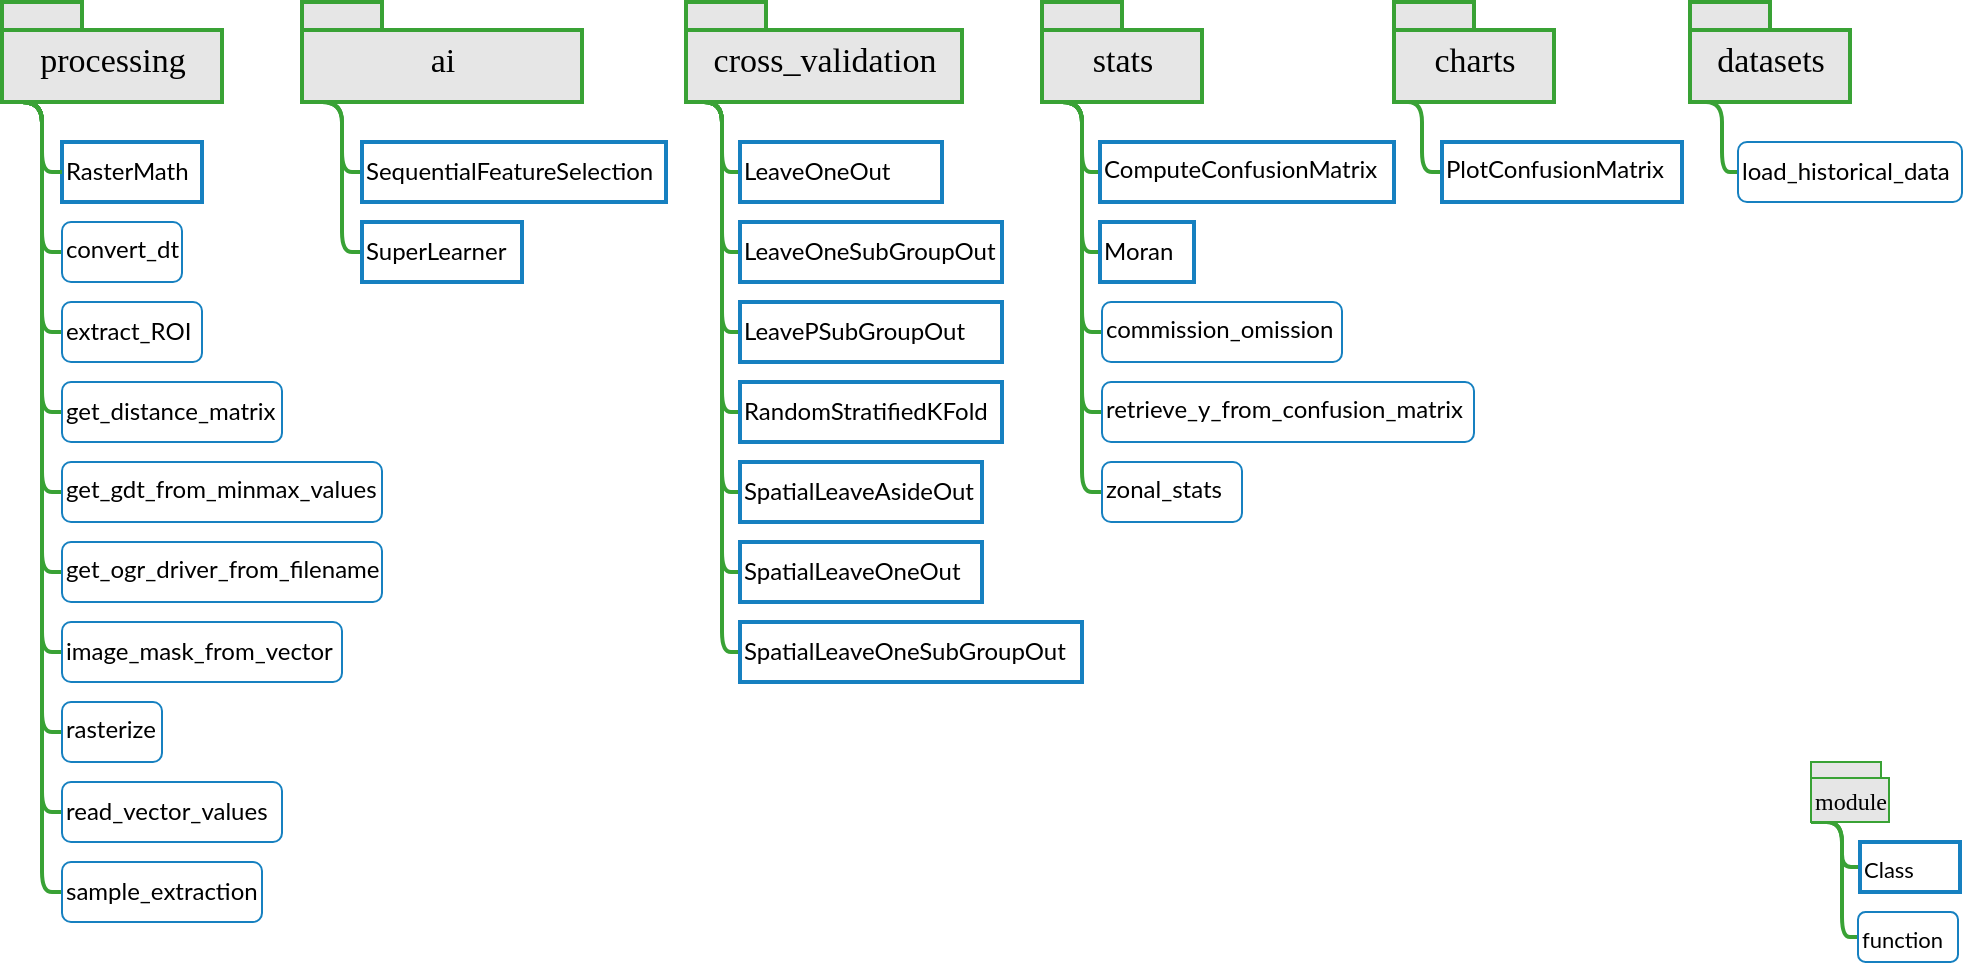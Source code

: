 <mxfile version="12.3.7" type="device" pages="1"><diagram id="-kELOAa4KB48Zj16GUlB" name="Page-1"><mxGraphModel dx="1422" dy="961" grid="1" gridSize="10" guides="1" tooltips="1" connect="1" arrows="1" fold="1" page="1" pageScale="1" pageWidth="500" pageHeight="500" math="0" shadow="0"><root><mxCell id="0"/><mxCell id="1" parent="0"/><mxCell id="IcAEXJ25udAdfiQmCPzA-8" value="RasterMath" style="html=1;align=left;rounded=0;fillColor=none;strokeColor=#1680c0;gradientColor=none;glass=0;gradientDirection=east;strokeWidth=2;fontFamily=Lato;" parent="1" vertex="1"><mxGeometry x="50" y="80" width="70" height="30" as="geometry"/></mxCell><mxCell id="NuvAJvVp52YMDCzb75Xz-11" style="edgeStyle=orthogonalEdgeStyle;rounded=1;orthogonalLoop=1;jettySize=auto;html=1;exitX=0;exitY=0;exitDx=0;exitDy=50;exitPerimeter=0;entryX=0;entryY=0.5;entryDx=0;entryDy=0;endArrow=none;endFill=0;strokeColor=#39a235;strokeWidth=2;fontFamily=Oswald;fontSize=17;" edge="1" parent="1" source="IcAEXJ25udAdfiQmCPzA-10" target="IcAEXJ25udAdfiQmCPzA-8"><mxGeometry relative="1" as="geometry"><Array as="points"><mxPoint x="40" y="60"/><mxPoint x="40" y="95"/></Array></mxGeometry></mxCell><mxCell id="NuvAJvVp52YMDCzb75Xz-12" style="edgeStyle=orthogonalEdgeStyle;rounded=1;orthogonalLoop=1;jettySize=auto;html=1;exitX=0;exitY=0;exitDx=0;exitDy=50;exitPerimeter=0;entryX=0;entryY=0.5;entryDx=0;entryDy=0;endArrow=none;endFill=0;strokeColor=#39a235;strokeWidth=2;fontFamily=Oswald;fontSize=17;" edge="1" parent="1" source="IcAEXJ25udAdfiQmCPzA-10" target="P6Bro6TtyC8_-89aPUGC-5"><mxGeometry relative="1" as="geometry"><Array as="points"><mxPoint x="40" y="60"/><mxPoint x="40" y="135"/></Array></mxGeometry></mxCell><mxCell id="NuvAJvVp52YMDCzb75Xz-13" style="edgeStyle=orthogonalEdgeStyle;rounded=1;orthogonalLoop=1;jettySize=auto;html=1;exitX=0;exitY=0;exitDx=0;exitDy=50;exitPerimeter=0;entryX=0;entryY=0.5;entryDx=0;entryDy=0;endArrow=none;endFill=0;strokeColor=#39a235;strokeWidth=2;fontFamily=Oswald;fontSize=17;" edge="1" parent="1" source="IcAEXJ25udAdfiQmCPzA-10" target="IcAEXJ25udAdfiQmCPzA-53"><mxGeometry relative="1" as="geometry"><Array as="points"><mxPoint x="40" y="60"/><mxPoint x="40" y="175"/></Array></mxGeometry></mxCell><mxCell id="NuvAJvVp52YMDCzb75Xz-14" style="edgeStyle=orthogonalEdgeStyle;rounded=1;orthogonalLoop=1;jettySize=auto;html=1;exitX=0;exitY=0;exitDx=0;exitDy=50;exitPerimeter=0;entryX=0;entryY=0.5;entryDx=0;entryDy=0;endArrow=none;endFill=0;strokeColor=#39a235;strokeWidth=2;fontFamily=Oswald;fontSize=17;" edge="1" parent="1" source="IcAEXJ25udAdfiQmCPzA-10" target="IcAEXJ25udAdfiQmCPzA-58"><mxGeometry relative="1" as="geometry"><Array as="points"><mxPoint x="40" y="60"/><mxPoint x="40" y="215"/></Array></mxGeometry></mxCell><mxCell id="NuvAJvVp52YMDCzb75Xz-15" style="edgeStyle=orthogonalEdgeStyle;rounded=1;orthogonalLoop=1;jettySize=auto;html=1;exitX=0;exitY=0;exitDx=0;exitDy=50;exitPerimeter=0;entryX=0;entryY=0.5;entryDx=0;entryDy=0;endArrow=none;endFill=0;strokeColor=#39a235;strokeWidth=2;fontFamily=Oswald;fontSize=17;" edge="1" parent="1" source="IcAEXJ25udAdfiQmCPzA-10" target="P6Bro6TtyC8_-89aPUGC-4"><mxGeometry relative="1" as="geometry"><Array as="points"><mxPoint x="40" y="60"/><mxPoint x="40" y="255"/></Array></mxGeometry></mxCell><mxCell id="NuvAJvVp52YMDCzb75Xz-16" style="edgeStyle=orthogonalEdgeStyle;rounded=1;orthogonalLoop=1;jettySize=auto;html=1;exitX=0;exitY=0;exitDx=0;exitDy=50;exitPerimeter=0;entryX=0;entryY=0.5;entryDx=0;entryDy=0;endArrow=none;endFill=0;strokeColor=#39a235;strokeWidth=2;fontFamily=Oswald;fontSize=17;" edge="1" parent="1" source="IcAEXJ25udAdfiQmCPzA-10" target="P6Bro6TtyC8_-89aPUGC-9"><mxGeometry relative="1" as="geometry"><Array as="points"><mxPoint x="40" y="60"/><mxPoint x="40" y="295"/></Array></mxGeometry></mxCell><mxCell id="NuvAJvVp52YMDCzb75Xz-17" style="edgeStyle=orthogonalEdgeStyle;rounded=1;orthogonalLoop=1;jettySize=auto;html=1;exitX=0;exitY=0;exitDx=0;exitDy=50;exitPerimeter=0;entryX=0;entryY=0.5;entryDx=0;entryDy=0;endArrow=none;endFill=0;strokeColor=#39a235;strokeWidth=2;fontFamily=Oswald;fontSize=17;" edge="1" parent="1" source="IcAEXJ25udAdfiQmCPzA-10" target="IcAEXJ25udAdfiQmCPzA-52"><mxGeometry relative="1" as="geometry"><Array as="points"><mxPoint x="40" y="60"/><mxPoint x="40" y="335"/></Array></mxGeometry></mxCell><mxCell id="NuvAJvVp52YMDCzb75Xz-18" style="edgeStyle=orthogonalEdgeStyle;rounded=1;orthogonalLoop=1;jettySize=auto;html=1;exitX=0;exitY=0;exitDx=0;exitDy=50;exitPerimeter=0;entryX=0;entryY=0.5;entryDx=0;entryDy=0;endArrow=none;endFill=0;strokeColor=#39a235;strokeWidth=2;fontFamily=Oswald;fontSize=17;" edge="1" parent="1" source="IcAEXJ25udAdfiQmCPzA-10" target="P6Bro6TtyC8_-89aPUGC-7"><mxGeometry relative="1" as="geometry"><Array as="points"><mxPoint x="40" y="60"/><mxPoint x="40" y="375"/></Array></mxGeometry></mxCell><mxCell id="NuvAJvVp52YMDCzb75Xz-19" style="edgeStyle=orthogonalEdgeStyle;rounded=1;orthogonalLoop=1;jettySize=auto;html=1;exitX=0;exitY=0;exitDx=0;exitDy=50;exitPerimeter=0;entryX=0;entryY=0.5;entryDx=0;entryDy=0;endArrow=none;endFill=0;strokeColor=#39a235;strokeWidth=2;fontFamily=Oswald;fontSize=17;" edge="1" parent="1" source="IcAEXJ25udAdfiQmCPzA-10" target="IcAEXJ25udAdfiQmCPzA-19"><mxGeometry relative="1" as="geometry"><Array as="points"><mxPoint x="40" y="60"/><mxPoint x="40" y="415"/></Array></mxGeometry></mxCell><mxCell id="NuvAJvVp52YMDCzb75Xz-20" style="edgeStyle=orthogonalEdgeStyle;rounded=1;orthogonalLoop=1;jettySize=auto;html=1;exitX=0;exitY=0;exitDx=0;exitDy=50;exitPerimeter=0;entryX=0;entryY=0.5;entryDx=0;entryDy=0;endArrow=none;endFill=0;strokeColor=#39a235;strokeWidth=2;fontFamily=Oswald;fontSize=17;" edge="1" parent="1" source="IcAEXJ25udAdfiQmCPzA-10" target="P6Bro6TtyC8_-89aPUGC-8"><mxGeometry relative="1" as="geometry"><Array as="points"><mxPoint x="40" y="60"/><mxPoint x="40" y="455"/></Array></mxGeometry></mxCell><mxCell id="IcAEXJ25udAdfiQmCPzA-10" value="processing" style="shape=folder;fontStyle=0;spacingTop=10;tabWidth=40;tabHeight=14;tabPosition=left;html=1;fillColor=#E6E6E6;strokeColor=#39a235;strokeWidth=2;fontFamily=Oswald;fontSize=17;" parent="1" vertex="1"><mxGeometry x="20" y="10" width="110" height="50" as="geometry"/></mxCell><mxCell id="IcAEXJ25udAdfiQmCPzA-43" style="edgeStyle=orthogonalEdgeStyle;rounded=1;orthogonalLoop=1;jettySize=auto;html=1;exitX=0;exitY=0;exitDx=0;exitDy=50;exitPerimeter=0;entryX=0;entryY=0.5;entryDx=0;entryDy=0;endArrow=none;endFill=0;strokeWidth=2;strokeColor=#39a235;fontFamily=Lato;" parent="1" source="IcAEXJ25udAdfiQmCPzA-12" target="IcAEXJ25udAdfiQmCPzA-28" edge="1"><mxGeometry relative="1" as="geometry"><Array as="points"><mxPoint x="190" y="95"/></Array></mxGeometry></mxCell><mxCell id="IcAEXJ25udAdfiQmCPzA-66" style="edgeStyle=orthogonalEdgeStyle;rounded=1;orthogonalLoop=1;jettySize=auto;html=1;exitX=0;exitY=0;exitDx=0;exitDy=50;exitPerimeter=0;entryX=0;entryY=0.5;entryDx=0;entryDy=0;endArrow=none;endFill=0;strokeWidth=2;strokeColor=#39a235;fontFamily=Lato;" parent="1" source="IcAEXJ25udAdfiQmCPzA-12" target="IcAEXJ25udAdfiQmCPzA-27" edge="1"><mxGeometry relative="1" as="geometry"><Array as="points"><mxPoint x="190" y="135"/></Array></mxGeometry></mxCell><mxCell id="IcAEXJ25udAdfiQmCPzA-12" value="ai" style="shape=folder;fontStyle=0;spacingTop=10;tabWidth=40;tabHeight=14;tabPosition=left;html=1;fillColor=#E6E6E6;strokeColor=#39a235;strokeWidth=2;fontFamily=Oswald;fontSize=17;" parent="1" vertex="1"><mxGeometry x="170" y="10" width="140" height="50" as="geometry"/></mxCell><mxCell id="IcAEXJ25udAdfiQmCPzA-67" style="edgeStyle=orthogonalEdgeStyle;rounded=1;orthogonalLoop=1;jettySize=auto;html=1;exitX=0;exitY=0;exitDx=0;exitDy=50;exitPerimeter=0;entryX=0;entryY=0.5;entryDx=0;entryDy=0;endArrow=none;endFill=0;strokeWidth=2;strokeColor=#39a235;fontFamily=Lato;" parent="1" source="IcAEXJ25udAdfiQmCPzA-14" target="IcAEXJ25udAdfiQmCPzA-33" edge="1"><mxGeometry relative="1" as="geometry"><Array as="points"><mxPoint x="380" y="95"/></Array></mxGeometry></mxCell><mxCell id="IcAEXJ25udAdfiQmCPzA-68" style="edgeStyle=orthogonalEdgeStyle;rounded=1;orthogonalLoop=1;jettySize=auto;html=1;exitX=0;exitY=0;exitDx=0;exitDy=50;exitPerimeter=0;entryX=0;entryY=0.5;entryDx=0;entryDy=0;endArrow=none;endFill=0;strokeWidth=2;strokeColor=#39a235;fontFamily=Lato;" parent="1" source="IcAEXJ25udAdfiQmCPzA-14" target="IcAEXJ25udAdfiQmCPzA-34" edge="1"><mxGeometry relative="1" as="geometry"><Array as="points"><mxPoint x="380" y="135"/></Array></mxGeometry></mxCell><mxCell id="IcAEXJ25udAdfiQmCPzA-69" style="edgeStyle=orthogonalEdgeStyle;rounded=1;orthogonalLoop=1;jettySize=auto;html=1;exitX=0;exitY=0;exitDx=0;exitDy=50;exitPerimeter=0;entryX=0;entryY=0.5;entryDx=0;entryDy=0;endArrow=none;endFill=0;strokeWidth=2;strokeColor=#39a235;fontFamily=Lato;" parent="1" source="IcAEXJ25udAdfiQmCPzA-14" target="IcAEXJ25udAdfiQmCPzA-35" edge="1"><mxGeometry relative="1" as="geometry"><Array as="points"><mxPoint x="380" y="175"/></Array></mxGeometry></mxCell><mxCell id="IcAEXJ25udAdfiQmCPzA-70" style="edgeStyle=orthogonalEdgeStyle;rounded=1;orthogonalLoop=1;jettySize=auto;html=1;exitX=0;exitY=0;exitDx=0;exitDy=50;exitPerimeter=0;entryX=0;entryY=0.5;entryDx=0;entryDy=0;endArrow=none;endFill=0;strokeWidth=2;strokeColor=#39a235;fontFamily=Lato;" parent="1" source="IcAEXJ25udAdfiQmCPzA-14" target="IcAEXJ25udAdfiQmCPzA-36" edge="1"><mxGeometry relative="1" as="geometry"><Array as="points"><mxPoint x="380" y="215"/></Array></mxGeometry></mxCell><mxCell id="IcAEXJ25udAdfiQmCPzA-71" style="edgeStyle=orthogonalEdgeStyle;rounded=1;orthogonalLoop=1;jettySize=auto;html=1;exitX=0;exitY=0;exitDx=0;exitDy=50;exitPerimeter=0;entryX=0;entryY=0.5;entryDx=0;entryDy=0;endArrow=none;endFill=0;strokeWidth=2;strokeColor=#39a235;fontFamily=Lato;" parent="1" source="IcAEXJ25udAdfiQmCPzA-14" target="IcAEXJ25udAdfiQmCPzA-37" edge="1"><mxGeometry relative="1" as="geometry"><Array as="points"><mxPoint x="380" y="255"/></Array></mxGeometry></mxCell><mxCell id="IcAEXJ25udAdfiQmCPzA-72" style="edgeStyle=orthogonalEdgeStyle;rounded=1;orthogonalLoop=1;jettySize=auto;html=1;exitX=0;exitY=0;exitDx=0;exitDy=50;exitPerimeter=0;entryX=0;entryY=0.5;entryDx=0;entryDy=0;endArrow=none;endFill=0;strokeWidth=2;strokeColor=#39a235;fontFamily=Lato;" parent="1" source="IcAEXJ25udAdfiQmCPzA-14" target="IcAEXJ25udAdfiQmCPzA-38" edge="1"><mxGeometry relative="1" as="geometry"><Array as="points"><mxPoint x="380" y="295"/></Array></mxGeometry></mxCell><mxCell id="NuvAJvVp52YMDCzb75Xz-23" style="edgeStyle=orthogonalEdgeStyle;rounded=1;orthogonalLoop=1;jettySize=auto;html=1;exitX=0;exitY=0;exitDx=0;exitDy=50;exitPerimeter=0;entryX=0;entryY=0.5;entryDx=0;entryDy=0;endArrow=none;endFill=0;strokeColor=#39a235;strokeWidth=2;fontFamily=Oswald;fontSize=17;" edge="1" parent="1" source="IcAEXJ25udAdfiQmCPzA-14" target="IcAEXJ25udAdfiQmCPzA-39"><mxGeometry relative="1" as="geometry"><Array as="points"><mxPoint x="380" y="60"/><mxPoint x="380" y="335"/></Array></mxGeometry></mxCell><mxCell id="IcAEXJ25udAdfiQmCPzA-14" value="cross_validation" style="shape=folder;fontStyle=0;spacingTop=10;tabWidth=40;tabHeight=14;tabPosition=left;html=1;fillColor=#E6E6E6;strokeColor=#39a235;strokeWidth=2;fontFamily=Oswald;fontSize=17;" parent="1" vertex="1"><mxGeometry x="362" y="10" width="138" height="50" as="geometry"/></mxCell><mxCell id="NuvAJvVp52YMDCzb75Xz-24" style="edgeStyle=orthogonalEdgeStyle;rounded=1;orthogonalLoop=1;jettySize=auto;html=1;exitX=0;exitY=0;exitDx=0;exitDy=50;exitPerimeter=0;entryX=0;entryY=0.5;entryDx=0;entryDy=0;endArrow=none;endFill=0;strokeColor=#39a235;strokeWidth=2;fontFamily=Oswald;fontSize=17;" edge="1" parent="1" source="IcAEXJ25udAdfiQmCPzA-15" target="IcAEXJ25udAdfiQmCPzA-40"><mxGeometry relative="1" as="geometry"><Array as="points"><mxPoint x="880" y="60"/><mxPoint x="880" y="95"/></Array></mxGeometry></mxCell><mxCell id="IcAEXJ25udAdfiQmCPzA-15" value="datasets" style="shape=folder;fontStyle=0;spacingTop=10;tabWidth=40;tabHeight=14;tabPosition=left;html=1;fillColor=#E6E6E6;strokeColor=#39a235;strokeWidth=2;fontFamily=Oswald;fontSize=17;" parent="1" vertex="1"><mxGeometry x="864" y="10" width="80" height="50" as="geometry"/></mxCell><mxCell id="IcAEXJ25udAdfiQmCPzA-19" value="read_vector_values" style="html=1;align=left;fillColor=none;strokeColor=#1680C0;gradientColor=none;glass=1;rounded=1;fontFamily=Lato;" parent="1" vertex="1"><mxGeometry x="50" y="400" width="110" height="30" as="geometry"/></mxCell><mxCell id="IcAEXJ25udAdfiQmCPzA-27" value="SuperLearner" style="html=1;align=left;rounded=0;fillColor=none;strokeColor=#1680c0;gradientColor=none;glass=0;gradientDirection=east;strokeWidth=2;fontFamily=Lato;" parent="1" vertex="1"><mxGeometry x="200" y="120" width="80" height="30" as="geometry"/></mxCell><mxCell id="IcAEXJ25udAdfiQmCPzA-28" value="SequentialFeatureSelection" style="html=1;align=left;rounded=0;fillColor=none;strokeColor=#1680c0;gradientColor=none;glass=0;gradientDirection=east;strokeWidth=2;fontFamily=Lato;" parent="1" vertex="1"><mxGeometry x="200" y="80" width="152" height="30" as="geometry"/></mxCell><mxCell id="IcAEXJ25udAdfiQmCPzA-33" value="LeaveOneOut" style="html=1;align=left;rounded=0;glass=0;comic=0;fillColor=none;strokeColor=#1680c0;gradientColor=none;gradientDirection=east;strokeWidth=2;fontFamily=Lato;" parent="1" vertex="1"><mxGeometry x="389" y="80" width="101" height="30" as="geometry"/></mxCell><mxCell id="IcAEXJ25udAdfiQmCPzA-34" value="LeaveOneSubGroupOut" style="html=1;align=left;rounded=0;glass=0;comic=0;fillColor=none;strokeColor=#1680c0;gradientColor=none;gradientDirection=east;strokeWidth=2;fontFamily=Lato;" parent="1" vertex="1"><mxGeometry x="389" y="120" width="131" height="30" as="geometry"/></mxCell><mxCell id="IcAEXJ25udAdfiQmCPzA-35" value="LeavePSubGroupOut" style="html=1;align=left;rounded=0;glass=0;comic=0;fillColor=none;strokeColor=#1680c0;gradientColor=none;gradientDirection=east;strokeWidth=2;fontFamily=Lato;" parent="1" vertex="1"><mxGeometry x="389" y="160" width="131" height="30" as="geometry"/></mxCell><mxCell id="IcAEXJ25udAdfiQmCPzA-36" value="RandomStratifiedKFold" style="html=1;align=left;rounded=0;glass=0;comic=0;fillColor=none;strokeColor=#1680c0;gradientColor=none;gradientDirection=east;strokeWidth=2;fontFamily=Lato;" parent="1" vertex="1"><mxGeometry x="389" y="200" width="131" height="30" as="geometry"/></mxCell><mxCell id="IcAEXJ25udAdfiQmCPzA-37" value="SpatialLeaveAsideOut" style="html=1;align=left;rounded=0;glass=0;comic=0;fillColor=none;strokeColor=#1680c0;gradientColor=none;gradientDirection=east;strokeWidth=2;fontFamily=Lato;" parent="1" vertex="1"><mxGeometry x="389" y="240" width="121" height="30" as="geometry"/></mxCell><mxCell id="IcAEXJ25udAdfiQmCPzA-38" value="SpatialLeaveOneOut" style="html=1;align=left;rounded=0;glass=0;comic=0;fillColor=none;strokeColor=#1680c0;gradientColor=none;gradientDirection=east;strokeWidth=2;fontFamily=Lato;" parent="1" vertex="1"><mxGeometry x="389" y="280" width="121" height="30" as="geometry"/></mxCell><mxCell id="IcAEXJ25udAdfiQmCPzA-39" value="SpatialLeaveOneSubGroupOut" style="html=1;align=left;rounded=0;glass=0;comic=0;fillColor=none;strokeColor=#1680c0;gradientColor=none;gradientDirection=east;strokeWidth=2;fontFamily=Lato;" parent="1" vertex="1"><mxGeometry x="389" y="320" width="171" height="30" as="geometry"/></mxCell><mxCell id="IcAEXJ25udAdfiQmCPzA-40" value="load_historical_data" style="html=1;align=left;fillColor=none;strokeColor=#1680C0;gradientColor=none;glass=1;rounded=1;fontFamily=Lato;" parent="1" vertex="1"><mxGeometry x="888" y="80" width="112" height="30" as="geometry"/></mxCell><mxCell id="IcAEXJ25udAdfiQmCPzA-52" value="image_mask_from_vector" style="html=1;align=left;fillColor=none;strokeColor=#1680C0;gradientColor=none;glass=1;rounded=1;fontFamily=Lato;" parent="1" vertex="1"><mxGeometry x="50" y="320" width="140" height="30" as="geometry"/></mxCell><mxCell id="IcAEXJ25udAdfiQmCPzA-53" value="&lt;span&gt;extract_ROI&lt;/span&gt;" style="html=1;align=left;labelBackgroundColor=none;fillColor=none;strokeColor=#1680C0;gradientColor=none;glass=1;rounded=1;fontFamily=Lato;" parent="1" vertex="1"><mxGeometry x="50" y="160" width="70" height="30" as="geometry"/></mxCell><mxCell id="IcAEXJ25udAdfiQmCPzA-58" value="get_distance_matrix" style="html=1;align=left;fillColor=none;strokeColor=#1680C0;gradientColor=none;glass=1;rounded=1;fontFamily=Lato;" parent="1" vertex="1"><mxGeometry x="50" y="200" width="110" height="30" as="geometry"/></mxCell><mxCell id="P6Bro6TtyC8_-89aPUGC-4" value="get_gdt_from_minmax_values" style="text;html=1;fillColor=none;strokeColor=#1680C0;gradientColor=none;glass=1;rounded=1;fontFamily=Lato;" parent="1" vertex="1"><mxGeometry x="50" y="240" width="160" height="30" as="geometry"/></mxCell><mxCell id="P6Bro6TtyC8_-89aPUGC-7" value="rasterize" style="text;html=1;fillColor=none;strokeColor=#1680C0;gradientColor=none;glass=1;rounded=1;fontFamily=Lato;" parent="1" vertex="1"><mxGeometry x="50" y="360" width="50" height="30" as="geometry"/></mxCell><mxCell id="P6Bro6TtyC8_-89aPUGC-8" value="sample_extraction" style="html=1;align=left;rounded=1;fillColor=none;strokeColor=#1680C0;gradientColor=none;glass=1;fontFamily=Lato;" parent="1" vertex="1"><mxGeometry x="50" y="440" width="100" height="30" as="geometry"/></mxCell><mxCell id="P6Bro6TtyC8_-89aPUGC-9" value="get_ogr_driver_from_filename" style="text;html=1;fillColor=none;strokeColor=#1680C0;gradientColor=none;glass=1;rounded=1;fontFamily=Lato;" parent="1" vertex="1"><mxGeometry x="50" y="280" width="160" height="30" as="geometry"/></mxCell><mxCell id="P6Bro6TtyC8_-89aPUGC-27" style="edgeStyle=orthogonalEdgeStyle;rounded=1;orthogonalLoop=1;jettySize=auto;html=1;exitX=0;exitY=0;exitDx=0;exitDy=50;exitPerimeter=0;entryX=0;entryY=0.5;entryDx=0;entryDy=0;endArrow=none;endFill=0;strokeWidth=2;strokeColor=#39a235;fontFamily=Lato;" parent="1" source="P6Bro6TtyC8_-89aPUGC-10" target="P6Bro6TtyC8_-89aPUGC-11" edge="1"><mxGeometry relative="1" as="geometry"><Array as="points"><mxPoint x="560" y="60"/><mxPoint x="560" y="135"/></Array></mxGeometry></mxCell><mxCell id="P6Bro6TtyC8_-89aPUGC-28" style="edgeStyle=orthogonalEdgeStyle;rounded=1;orthogonalLoop=1;jettySize=auto;html=1;exitX=0;exitY=0;exitDx=0;exitDy=50;exitPerimeter=0;entryX=0;entryY=0.5;entryDx=0;entryDy=0;endArrow=none;endFill=0;strokeWidth=2;strokeColor=#39a235;fontFamily=Lato;" parent="1" source="P6Bro6TtyC8_-89aPUGC-10" target="P6Bro6TtyC8_-89aPUGC-15" edge="1"><mxGeometry relative="1" as="geometry"><Array as="points"><mxPoint x="560" y="60"/><mxPoint x="560" y="95"/></Array></mxGeometry></mxCell><mxCell id="P6Bro6TtyC8_-89aPUGC-29" style="edgeStyle=orthogonalEdgeStyle;rounded=1;orthogonalLoop=1;jettySize=auto;html=1;exitX=0;exitY=0;exitDx=0;exitDy=50;exitPerimeter=0;entryX=0;entryY=0.5;entryDx=0;entryDy=0;endArrow=none;endFill=0;strokeWidth=2;strokeColor=#39a235;fontFamily=Lato;" parent="1" source="P6Bro6TtyC8_-89aPUGC-10" target="P6Bro6TtyC8_-89aPUGC-13" edge="1"><mxGeometry relative="1" as="geometry"><Array as="points"><mxPoint x="560" y="60"/><mxPoint x="560" y="215"/></Array></mxGeometry></mxCell><mxCell id="P6Bro6TtyC8_-89aPUGC-30" style="edgeStyle=orthogonalEdgeStyle;rounded=1;orthogonalLoop=1;jettySize=auto;html=1;exitX=0;exitY=0;exitDx=0;exitDy=50;exitPerimeter=0;entryX=0;entryY=0.5;entryDx=0;entryDy=0;endArrow=none;endFill=0;strokeWidth=2;strokeColor=#39a235;fontFamily=Lato;" parent="1" source="P6Bro6TtyC8_-89aPUGC-10" target="P6Bro6TtyC8_-89aPUGC-14" edge="1"><mxGeometry relative="1" as="geometry"><Array as="points"><mxPoint x="560" y="60"/><mxPoint x="560" y="175"/></Array></mxGeometry></mxCell><mxCell id="NuvAJvVp52YMDCzb75Xz-2" style="edgeStyle=orthogonalEdgeStyle;rounded=1;orthogonalLoop=1;jettySize=auto;html=1;exitX=0;exitY=0;exitDx=0;exitDy=50;exitPerimeter=0;entryX=0;entryY=0.5;entryDx=0;entryDy=0;endArrow=none;endFill=0;strokeWidth=2;strokeColor=#39a235;fontFamily=Lato;" edge="1" parent="1" source="P6Bro6TtyC8_-89aPUGC-10" target="NuvAJvVp52YMDCzb75Xz-1"><mxGeometry relative="1" as="geometry"><Array as="points"><mxPoint x="560" y="60"/><mxPoint x="560" y="255"/></Array></mxGeometry></mxCell><mxCell id="P6Bro6TtyC8_-89aPUGC-10" value="stats" style="shape=folder;fontStyle=0;spacingTop=10;tabWidth=40;tabHeight=14;tabPosition=left;html=1;fillColor=#E6E6E6;strokeColor=#39a235;strokeWidth=2;fontFamily=Oswald;fontSize=17;" parent="1" vertex="1"><mxGeometry x="540" y="10" width="80" height="50" as="geometry"/></mxCell><mxCell id="P6Bro6TtyC8_-89aPUGC-11" value="Moran" style="html=1;align=left;rounded=0;fillColor=none;strokeColor=#1680c0;gradientColor=none;glass=0;gradientDirection=east;strokeWidth=2;fontFamily=Lato;" parent="1" vertex="1"><mxGeometry x="569" y="120" width="47" height="30" as="geometry"/></mxCell><mxCell id="P6Bro6TtyC8_-89aPUGC-13" value="retrieve_y_from_confusion_matrix" style="text;html=1;fillColor=none;strokeColor=#1680C0;gradientColor=none;glass=1;rounded=1;fontFamily=Lato;" parent="1" vertex="1"><mxGeometry x="570" y="200" width="186" height="30" as="geometry"/></mxCell><mxCell id="P6Bro6TtyC8_-89aPUGC-14" value="commission_omission" style="text;html=1;fillColor=none;strokeColor=#1680C0;gradientColor=none;glass=1;rounded=1;fontFamily=Lato;" parent="1" vertex="1"><mxGeometry x="570" y="160" width="120" height="30" as="geometry"/></mxCell><mxCell id="P6Bro6TtyC8_-89aPUGC-15" value="ComputeConfusionMatrix" style="text;html=1;rounded=0;fillColor=none;strokeColor=#1680c0;gradientColor=none;glass=0;gradientDirection=east;strokeWidth=2;fontFamily=Lato;" parent="1" vertex="1"><mxGeometry x="569" y="80" width="147" height="30" as="geometry"/></mxCell><mxCell id="P6Bro6TtyC8_-89aPUGC-5" value="convert_dt" style="text;html=1;fillColor=none;strokeColor=#1680C0;gradientColor=none;glass=1;rounded=1;fontFamily=Lato;" parent="1" vertex="1"><mxGeometry x="50" y="120" width="60" height="30" as="geometry"/></mxCell><mxCell id="NuvAJvVp52YMDCzb75Xz-1" value="zonal_stats" style="text;html=1;fillColor=none;strokeColor=#1680C0;gradientColor=none;glass=1;rounded=1;fontFamily=Lato;" vertex="1" parent="1"><mxGeometry x="570" y="240" width="70" height="30" as="geometry"/></mxCell><mxCell id="NuvAJvVp52YMDCzb75Xz-31" style="edgeStyle=orthogonalEdgeStyle;rounded=1;orthogonalLoop=1;jettySize=auto;html=1;exitX=0;exitY=0;exitDx=0;exitDy=30;exitPerimeter=0;entryX=0;entryY=0.5;entryDx=0;entryDy=0;endArrow=none;endFill=0;strokeColor=#39a235;strokeWidth=2;fontFamily=Oswald;fontSize=12;" edge="1" parent="1" source="NuvAJvVp52YMDCzb75Xz-7" target="NuvAJvVp52YMDCzb75Xz-8"><mxGeometry relative="1" as="geometry"><Array as="points"><mxPoint x="940" y="420"/><mxPoint x="940" y="443"/></Array></mxGeometry></mxCell><mxCell id="NuvAJvVp52YMDCzb75Xz-32" style="edgeStyle=orthogonalEdgeStyle;rounded=1;orthogonalLoop=1;jettySize=auto;html=1;exitX=0;exitY=0;exitDx=0;exitDy=30;exitPerimeter=0;entryX=0;entryY=0.5;entryDx=0;entryDy=0;endArrow=none;endFill=0;strokeColor=#39a235;strokeWidth=2;fontFamily=Oswald;fontSize=12;" edge="1" parent="1" source="NuvAJvVp52YMDCzb75Xz-7" target="NuvAJvVp52YMDCzb75Xz-9"><mxGeometry relative="1" as="geometry"><Array as="points"><mxPoint x="940" y="420"/><mxPoint x="940" y="478"/></Array></mxGeometry></mxCell><mxCell id="NuvAJvVp52YMDCzb75Xz-7" value="module" style="shape=folder;fontStyle=0;spacingTop=10;tabWidth=35;tabHeight=8;tabPosition=left;html=1;fillColor=#E6E6E6;strokeColor=#39a235;strokeWidth=1;fontFamily=Oswald;fontSize=12;" vertex="1" parent="1"><mxGeometry x="924.5" y="390" width="39" height="30" as="geometry"/></mxCell><mxCell id="NuvAJvVp52YMDCzb75Xz-8" value="Class" style="text;html=1;rounded=0;fillColor=none;strokeColor=#1680c0;gradientColor=none;glass=0;gradientDirection=east;strokeWidth=2;fontFamily=Lato;verticalAlign=middle;fontSize=11;" vertex="1" parent="1"><mxGeometry x="949" y="430" width="50" height="25" as="geometry"/></mxCell><mxCell id="NuvAJvVp52YMDCzb75Xz-9" value="function" style="text;html=1;fillColor=none;strokeColor=#1680C0;gradientColor=none;glass=1;rounded=1;fontFamily=Lato;verticalAlign=middle;fontSize=11;" vertex="1" parent="1"><mxGeometry x="948" y="465" width="50" height="25" as="geometry"/></mxCell><mxCell id="NuvAJvVp52YMDCzb75Xz-30" style="edgeStyle=orthogonalEdgeStyle;rounded=1;orthogonalLoop=1;jettySize=auto;html=1;exitX=0;exitY=0;exitDx=0;exitDy=50;exitPerimeter=0;entryX=0;entryY=0.5;entryDx=0;entryDy=0;endArrow=none;endFill=0;strokeColor=#39a235;strokeWidth=2;fontFamily=Oswald;fontSize=17;" edge="1" parent="1" source="NuvAJvVp52YMDCzb75Xz-25" target="NuvAJvVp52YMDCzb75Xz-26"><mxGeometry relative="1" as="geometry"><Array as="points"><mxPoint x="730" y="60"/><mxPoint x="730" y="95"/></Array></mxGeometry></mxCell><mxCell id="NuvAJvVp52YMDCzb75Xz-25" value="charts" style="shape=folder;fontStyle=0;spacingTop=10;tabWidth=40;tabHeight=14;tabPosition=left;html=1;fillColor=#E6E6E6;strokeColor=#39a235;strokeWidth=2;fontFamily=Oswald;fontSize=17;" vertex="1" parent="1"><mxGeometry x="716" y="10" width="80" height="50" as="geometry"/></mxCell><mxCell id="NuvAJvVp52YMDCzb75Xz-26" value="PlotConfusionMatrix" style="text;html=1;rounded=0;fillColor=none;strokeColor=#1680c0;gradientColor=none;glass=0;gradientDirection=east;strokeWidth=2;fontFamily=Lato;" vertex="1" parent="1"><mxGeometry x="740" y="80" width="120" height="30" as="geometry"/></mxCell></root></mxGraphModel></diagram></mxfile>